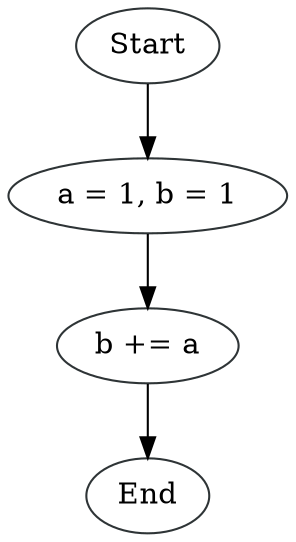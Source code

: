 digraph AddVariables {
node1 [label="Start", color="#2e3436"]
node3 [label="a = 1, b = 1", color="#2e3436"]
node4 [label="b += a", color="#2e3436"]
node2 [label="End", color="#2e3436"]

node1 -> node3
node3 -> node4
node4 -> node2
}
